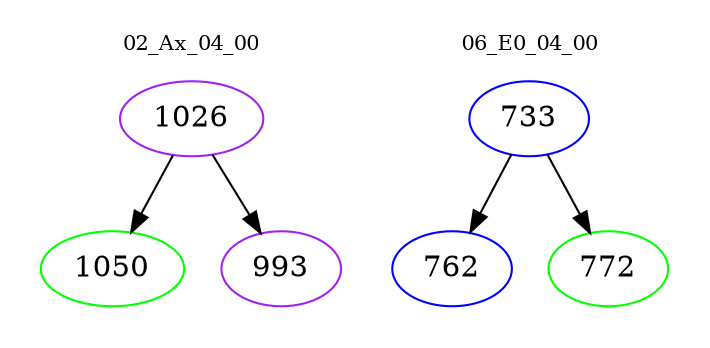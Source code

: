 digraph{
subgraph cluster_0 {
color = white
label = "02_Ax_04_00";
fontsize=10;
T0_1026 [label="1026", color="purple"]
T0_1026 -> T0_1050 [color="black"]
T0_1050 [label="1050", color="green"]
T0_1026 -> T0_993 [color="black"]
T0_993 [label="993", color="purple"]
}
subgraph cluster_1 {
color = white
label = "06_E0_04_00";
fontsize=10;
T1_733 [label="733", color="blue"]
T1_733 -> T1_762 [color="black"]
T1_762 [label="762", color="blue"]
T1_733 -> T1_772 [color="black"]
T1_772 [label="772", color="green"]
}
}
